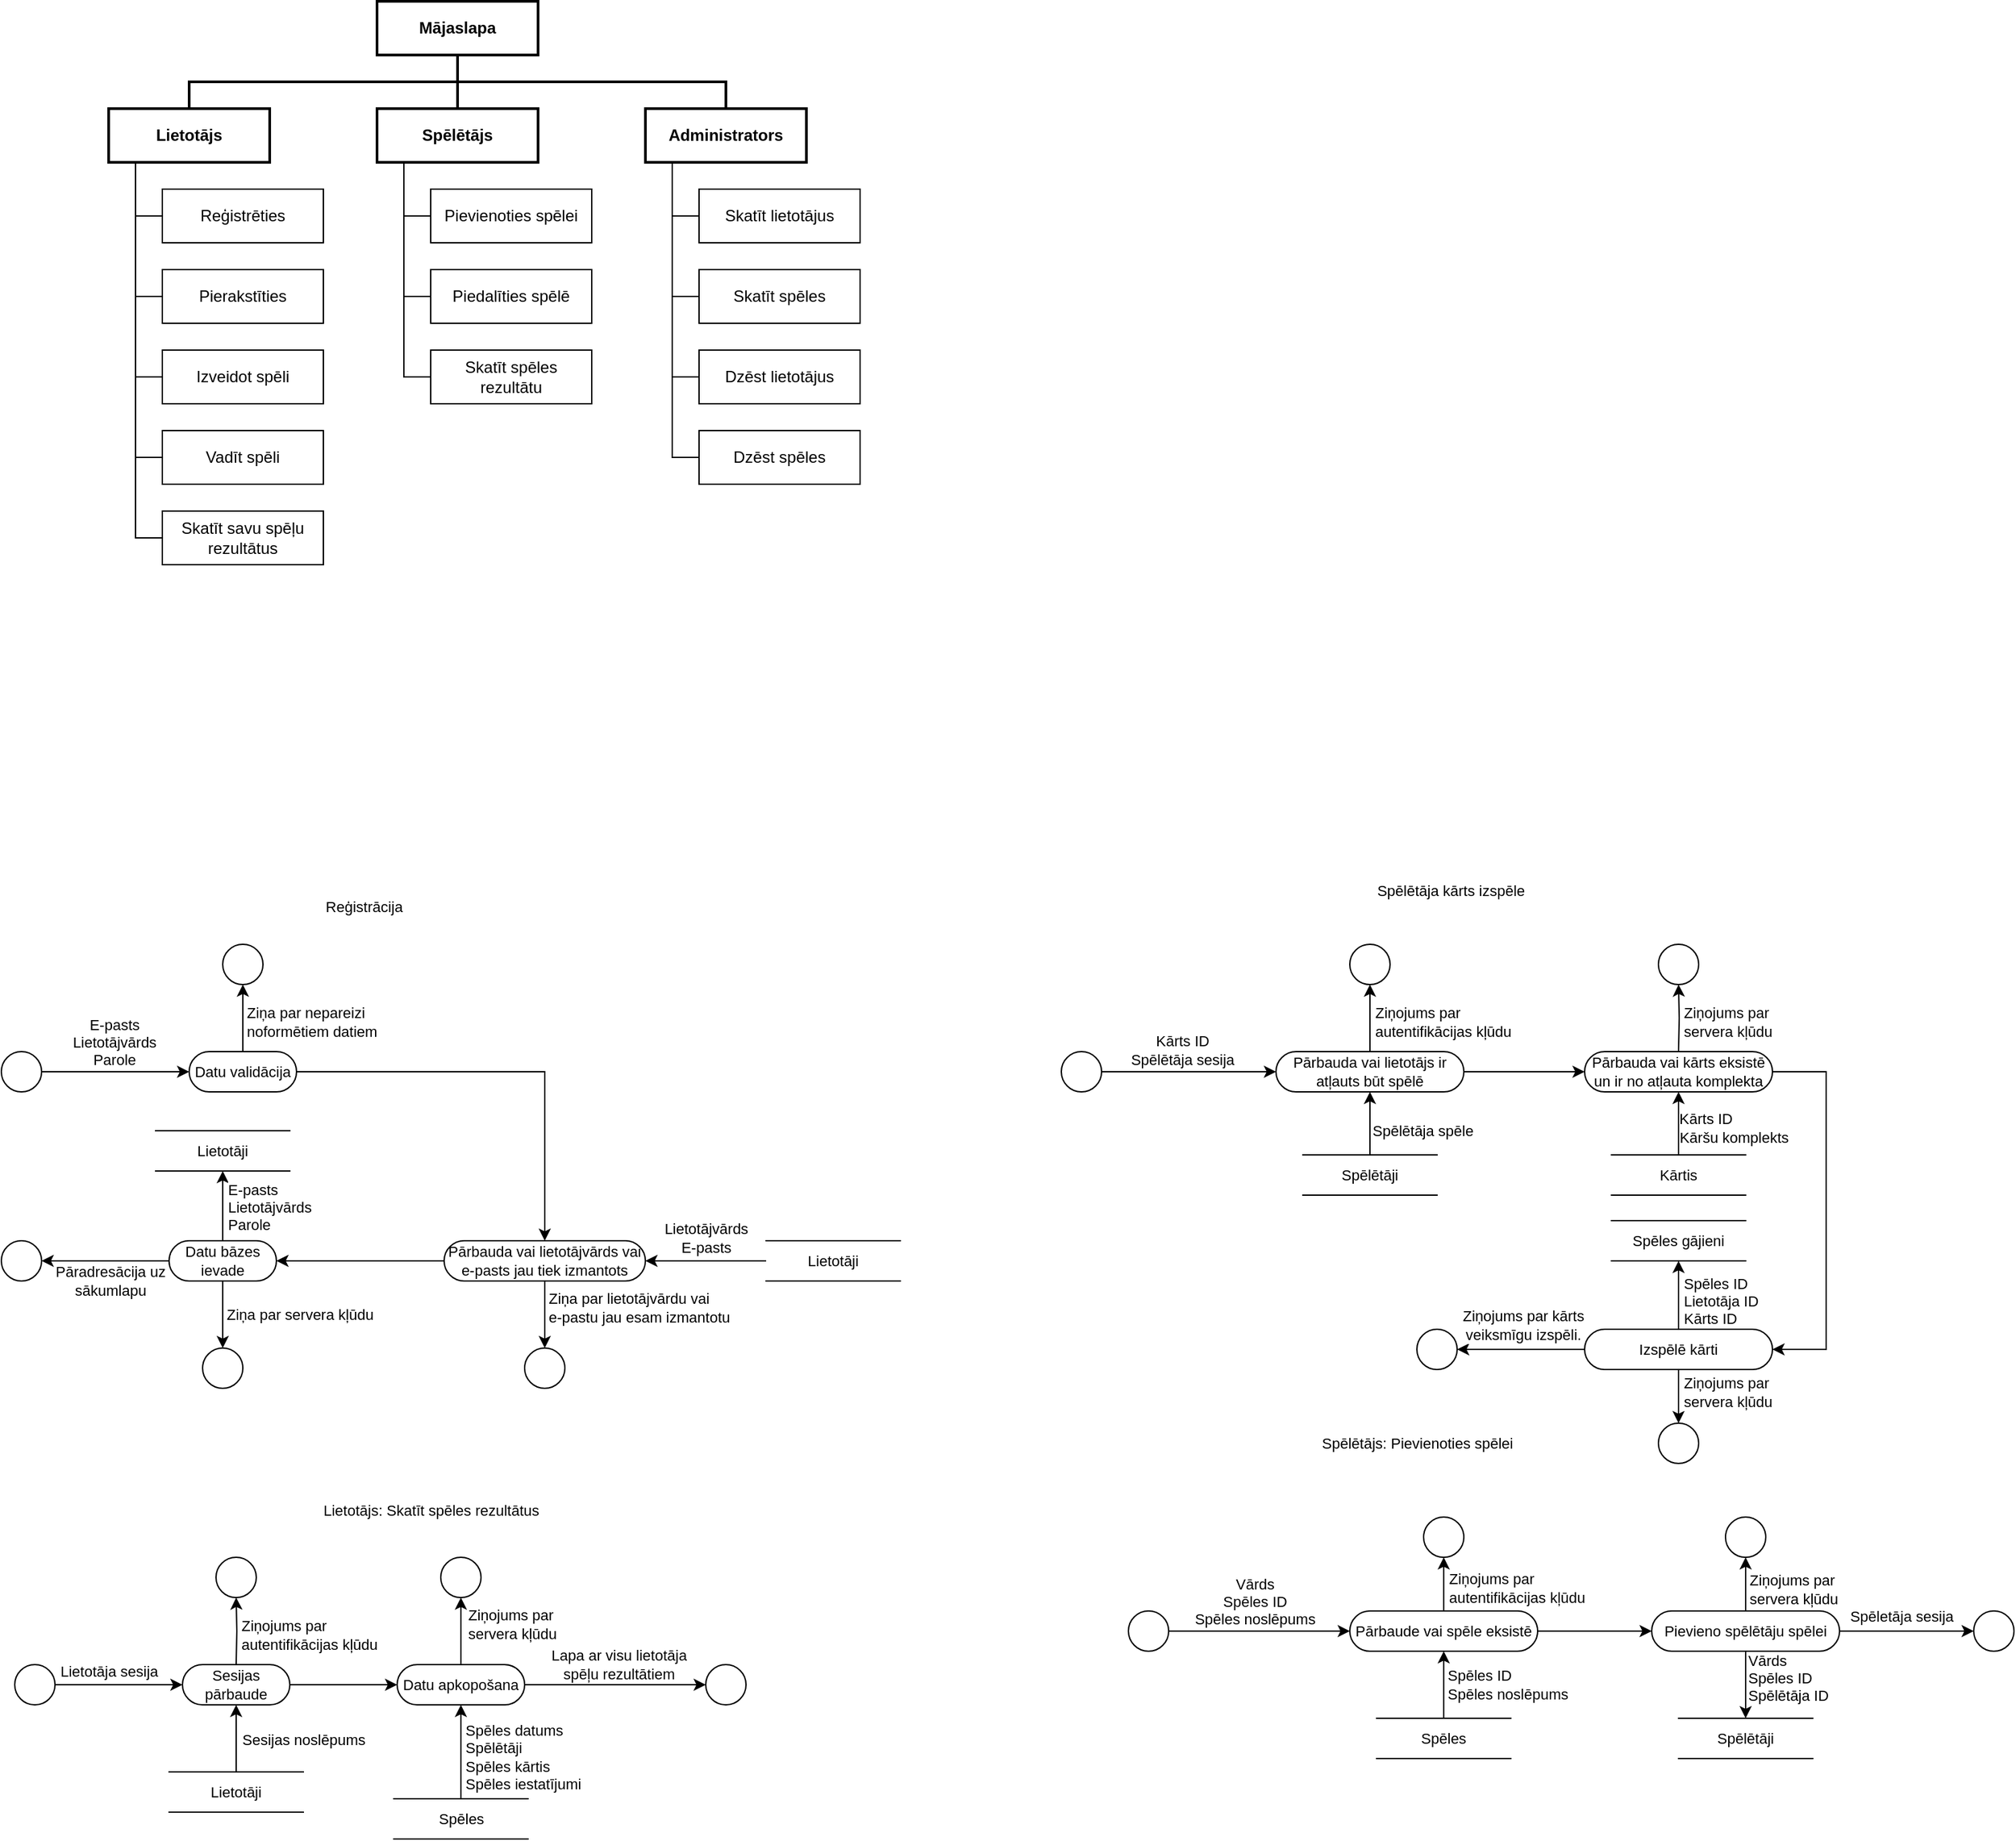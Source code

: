 <mxfile version="22.1.3" type="github">
  <diagram name="Page-1" id="y6iwyL3jviqNe1969kEd">
    <mxGraphModel dx="869" dy="479" grid="1" gridSize="10" guides="1" tooltips="1" connect="1" arrows="1" fold="1" page="1" pageScale="1" pageWidth="850" pageHeight="1100" math="0" shadow="0">
      <root>
        <mxCell id="0" />
        <mxCell id="1" parent="0" />
        <mxCell id="qmBsTYbLXerOwTPvDhYZ-17" style="edgeStyle=orthogonalEdgeStyle;rounded=0;orthogonalLoop=1;jettySize=auto;html=1;entryX=0.5;entryY=0;entryDx=0;entryDy=0;endArrow=none;endFill=0;exitX=0.5;exitY=1;exitDx=0;exitDy=0;strokeWidth=2;fontStyle=1" edge="1" parent="1" source="qmBsTYbLXerOwTPvDhYZ-1" target="qmBsTYbLXerOwTPvDhYZ-2">
          <mxGeometry relative="1" as="geometry" />
        </mxCell>
        <mxCell id="qmBsTYbLXerOwTPvDhYZ-18" style="edgeStyle=orthogonalEdgeStyle;rounded=0;orthogonalLoop=1;jettySize=auto;html=1;endArrow=none;endFill=0;strokeWidth=2;fontStyle=1" edge="1" parent="1" source="qmBsTYbLXerOwTPvDhYZ-1" target="qmBsTYbLXerOwTPvDhYZ-3">
          <mxGeometry relative="1" as="geometry" />
        </mxCell>
        <mxCell id="qmBsTYbLXerOwTPvDhYZ-19" style="edgeStyle=orthogonalEdgeStyle;shape=connector;rounded=0;orthogonalLoop=1;jettySize=auto;html=1;entryX=0.5;entryY=0;entryDx=0;entryDy=0;labelBackgroundColor=default;strokeColor=default;align=center;verticalAlign=middle;fontFamily=Helvetica;fontSize=11;fontColor=default;endArrow=none;endFill=0;exitX=0.5;exitY=1;exitDx=0;exitDy=0;strokeWidth=2;fontStyle=1" edge="1" parent="1" source="qmBsTYbLXerOwTPvDhYZ-1" target="qmBsTYbLXerOwTPvDhYZ-4">
          <mxGeometry relative="1" as="geometry" />
        </mxCell>
        <mxCell id="qmBsTYbLXerOwTPvDhYZ-1" value="Mājaslapa" style="rounded=0;whiteSpace=wrap;html=1;strokeWidth=2;fontStyle=1" vertex="1" parent="1">
          <mxGeometry x="360" y="40" width="120" height="40" as="geometry" />
        </mxCell>
        <mxCell id="qmBsTYbLXerOwTPvDhYZ-2" value="Lietotājs" style="rounded=0;whiteSpace=wrap;html=1;strokeWidth=2;fontStyle=1" vertex="1" parent="1">
          <mxGeometry x="160" y="120" width="120" height="40" as="geometry" />
        </mxCell>
        <mxCell id="qmBsTYbLXerOwTPvDhYZ-3" value="Spēlētājs" style="rounded=0;whiteSpace=wrap;html=1;strokeWidth=2;fontStyle=1" vertex="1" parent="1">
          <mxGeometry x="360" y="120" width="120" height="40" as="geometry" />
        </mxCell>
        <mxCell id="qmBsTYbLXerOwTPvDhYZ-4" value="Administrators" style="rounded=0;whiteSpace=wrap;html=1;strokeWidth=2;fontStyle=1" vertex="1" parent="1">
          <mxGeometry x="560" y="120" width="120" height="40" as="geometry" />
        </mxCell>
        <mxCell id="qmBsTYbLXerOwTPvDhYZ-20" style="edgeStyle=orthogonalEdgeStyle;shape=connector;rounded=0;orthogonalLoop=1;jettySize=auto;html=1;labelBackgroundColor=default;strokeColor=default;align=center;verticalAlign=middle;fontFamily=Helvetica;fontSize=11;fontColor=default;endArrow=none;endFill=0;" edge="1" parent="1" source="qmBsTYbLXerOwTPvDhYZ-5">
          <mxGeometry relative="1" as="geometry">
            <mxPoint x="180" y="170" as="targetPoint" />
          </mxGeometry>
        </mxCell>
        <mxCell id="qmBsTYbLXerOwTPvDhYZ-5" value="Reģistrēties" style="rounded=0;whiteSpace=wrap;html=1;" vertex="1" parent="1">
          <mxGeometry x="200" y="180" width="120" height="40" as="geometry" />
        </mxCell>
        <mxCell id="qmBsTYbLXerOwTPvDhYZ-21" style="edgeStyle=orthogonalEdgeStyle;shape=connector;rounded=0;orthogonalLoop=1;jettySize=auto;html=1;labelBackgroundColor=default;strokeColor=default;align=center;verticalAlign=middle;fontFamily=Helvetica;fontSize=11;fontColor=default;endArrow=none;endFill=0;" edge="1" parent="1" source="qmBsTYbLXerOwTPvDhYZ-6">
          <mxGeometry relative="1" as="geometry">
            <mxPoint x="180" y="200" as="targetPoint" />
          </mxGeometry>
        </mxCell>
        <mxCell id="qmBsTYbLXerOwTPvDhYZ-6" value="Pierakstīties" style="rounded=0;whiteSpace=wrap;html=1;" vertex="1" parent="1">
          <mxGeometry x="200" y="240" width="120" height="40" as="geometry" />
        </mxCell>
        <mxCell id="qmBsTYbLXerOwTPvDhYZ-22" style="edgeStyle=orthogonalEdgeStyle;shape=connector;rounded=0;orthogonalLoop=1;jettySize=auto;html=1;labelBackgroundColor=default;strokeColor=default;align=center;verticalAlign=middle;fontFamily=Helvetica;fontSize=11;fontColor=default;endArrow=none;endFill=0;" edge="1" parent="1" source="qmBsTYbLXerOwTPvDhYZ-7">
          <mxGeometry relative="1" as="geometry">
            <mxPoint x="180" y="260" as="targetPoint" />
          </mxGeometry>
        </mxCell>
        <mxCell id="qmBsTYbLXerOwTPvDhYZ-7" value="Izveidot spēli" style="rounded=0;whiteSpace=wrap;html=1;" vertex="1" parent="1">
          <mxGeometry x="200" y="300" width="120" height="40" as="geometry" />
        </mxCell>
        <mxCell id="qmBsTYbLXerOwTPvDhYZ-23" style="edgeStyle=orthogonalEdgeStyle;shape=connector;rounded=0;orthogonalLoop=1;jettySize=auto;html=1;labelBackgroundColor=default;strokeColor=default;align=center;verticalAlign=middle;fontFamily=Helvetica;fontSize=11;fontColor=default;endArrow=none;endFill=0;" edge="1" parent="1" source="qmBsTYbLXerOwTPvDhYZ-8">
          <mxGeometry relative="1" as="geometry">
            <mxPoint x="180" y="310" as="targetPoint" />
          </mxGeometry>
        </mxCell>
        <mxCell id="qmBsTYbLXerOwTPvDhYZ-8" value="Vadīt spēli" style="rounded=0;whiteSpace=wrap;html=1;" vertex="1" parent="1">
          <mxGeometry x="200" y="360" width="120" height="40" as="geometry" />
        </mxCell>
        <mxCell id="qmBsTYbLXerOwTPvDhYZ-24" style="edgeStyle=orthogonalEdgeStyle;shape=connector;rounded=0;orthogonalLoop=1;jettySize=auto;html=1;labelBackgroundColor=default;strokeColor=default;align=center;verticalAlign=middle;fontFamily=Helvetica;fontSize=11;fontColor=default;endArrow=none;endFill=0;" edge="1" parent="1" source="qmBsTYbLXerOwTPvDhYZ-9">
          <mxGeometry relative="1" as="geometry">
            <mxPoint x="180" y="370" as="targetPoint" />
          </mxGeometry>
        </mxCell>
        <mxCell id="qmBsTYbLXerOwTPvDhYZ-9" value="Skatīt savu spēļu &lt;br&gt;rezultātus" style="rounded=0;whiteSpace=wrap;html=1;" vertex="1" parent="1">
          <mxGeometry x="200" y="420" width="120" height="40" as="geometry" />
        </mxCell>
        <mxCell id="qmBsTYbLXerOwTPvDhYZ-25" style="edgeStyle=orthogonalEdgeStyle;shape=connector;rounded=0;orthogonalLoop=1;jettySize=auto;html=1;labelBackgroundColor=default;strokeColor=default;align=center;verticalAlign=middle;fontFamily=Helvetica;fontSize=11;fontColor=default;endArrow=none;endFill=0;" edge="1" parent="1" source="qmBsTYbLXerOwTPvDhYZ-10">
          <mxGeometry relative="1" as="geometry">
            <mxPoint x="380.0" y="170" as="targetPoint" />
          </mxGeometry>
        </mxCell>
        <mxCell id="qmBsTYbLXerOwTPvDhYZ-10" value="Pievienoties spēlei" style="rounded=0;whiteSpace=wrap;html=1;" vertex="1" parent="1">
          <mxGeometry x="400" y="180" width="120" height="40" as="geometry" />
        </mxCell>
        <mxCell id="qmBsTYbLXerOwTPvDhYZ-26" style="edgeStyle=orthogonalEdgeStyle;shape=connector;rounded=0;orthogonalLoop=1;jettySize=auto;html=1;labelBackgroundColor=default;strokeColor=default;align=center;verticalAlign=middle;fontFamily=Helvetica;fontSize=11;fontColor=default;endArrow=none;endFill=0;" edge="1" parent="1" source="qmBsTYbLXerOwTPvDhYZ-11">
          <mxGeometry relative="1" as="geometry">
            <mxPoint x="380.0" y="190" as="targetPoint" />
          </mxGeometry>
        </mxCell>
        <mxCell id="qmBsTYbLXerOwTPvDhYZ-11" value="Piedalīties spēlē" style="rounded=0;whiteSpace=wrap;html=1;" vertex="1" parent="1">
          <mxGeometry x="400" y="240" width="120" height="40" as="geometry" />
        </mxCell>
        <mxCell id="qmBsTYbLXerOwTPvDhYZ-27" style="edgeStyle=orthogonalEdgeStyle;shape=connector;rounded=0;orthogonalLoop=1;jettySize=auto;html=1;labelBackgroundColor=default;strokeColor=default;align=center;verticalAlign=middle;fontFamily=Helvetica;fontSize=11;fontColor=default;endArrow=none;endFill=0;" edge="1" parent="1" source="qmBsTYbLXerOwTPvDhYZ-12">
          <mxGeometry relative="1" as="geometry">
            <mxPoint x="380.0" y="250" as="targetPoint" />
          </mxGeometry>
        </mxCell>
        <mxCell id="qmBsTYbLXerOwTPvDhYZ-12" value="Skatīt spēles&lt;br&gt; rezultātu" style="rounded=0;whiteSpace=wrap;html=1;" vertex="1" parent="1">
          <mxGeometry x="400" y="300" width="120" height="40" as="geometry" />
        </mxCell>
        <mxCell id="qmBsTYbLXerOwTPvDhYZ-28" style="edgeStyle=orthogonalEdgeStyle;shape=connector;rounded=0;orthogonalLoop=1;jettySize=auto;html=1;labelBackgroundColor=default;strokeColor=default;align=center;verticalAlign=middle;fontFamily=Helvetica;fontSize=11;fontColor=default;endArrow=none;endFill=0;" edge="1" parent="1" source="qmBsTYbLXerOwTPvDhYZ-13">
          <mxGeometry relative="1" as="geometry">
            <mxPoint x="580" y="170" as="targetPoint" />
          </mxGeometry>
        </mxCell>
        <mxCell id="qmBsTYbLXerOwTPvDhYZ-13" value="Skatīt lietotājus" style="rounded=0;whiteSpace=wrap;html=1;" vertex="1" parent="1">
          <mxGeometry x="600" y="180" width="120" height="40" as="geometry" />
        </mxCell>
        <mxCell id="qmBsTYbLXerOwTPvDhYZ-29" style="edgeStyle=orthogonalEdgeStyle;shape=connector;rounded=0;orthogonalLoop=1;jettySize=auto;html=1;labelBackgroundColor=default;strokeColor=default;align=center;verticalAlign=middle;fontFamily=Helvetica;fontSize=11;fontColor=default;endArrow=none;endFill=0;" edge="1" parent="1" source="qmBsTYbLXerOwTPvDhYZ-14">
          <mxGeometry relative="1" as="geometry">
            <mxPoint x="580" y="200" as="targetPoint" />
          </mxGeometry>
        </mxCell>
        <mxCell id="qmBsTYbLXerOwTPvDhYZ-14" value="Skatīt spēles" style="rounded=0;whiteSpace=wrap;html=1;" vertex="1" parent="1">
          <mxGeometry x="600" y="240" width="120" height="40" as="geometry" />
        </mxCell>
        <mxCell id="qmBsTYbLXerOwTPvDhYZ-30" style="edgeStyle=orthogonalEdgeStyle;shape=connector;rounded=0;orthogonalLoop=1;jettySize=auto;html=1;labelBackgroundColor=default;strokeColor=default;align=center;verticalAlign=middle;fontFamily=Helvetica;fontSize=11;fontColor=default;endArrow=none;endFill=0;" edge="1" parent="1" source="qmBsTYbLXerOwTPvDhYZ-15">
          <mxGeometry relative="1" as="geometry">
            <mxPoint x="580" y="250" as="targetPoint" />
          </mxGeometry>
        </mxCell>
        <mxCell id="qmBsTYbLXerOwTPvDhYZ-15" value="Dzēst lietotājus" style="rounded=0;whiteSpace=wrap;html=1;" vertex="1" parent="1">
          <mxGeometry x="600" y="300" width="120" height="40" as="geometry" />
        </mxCell>
        <mxCell id="qmBsTYbLXerOwTPvDhYZ-31" style="edgeStyle=orthogonalEdgeStyle;shape=connector;rounded=0;orthogonalLoop=1;jettySize=auto;html=1;labelBackgroundColor=default;strokeColor=default;align=center;verticalAlign=middle;fontFamily=Helvetica;fontSize=11;fontColor=default;endArrow=none;endFill=0;" edge="1" parent="1" source="qmBsTYbLXerOwTPvDhYZ-16">
          <mxGeometry relative="1" as="geometry">
            <mxPoint x="580" y="320" as="targetPoint" />
          </mxGeometry>
        </mxCell>
        <mxCell id="qmBsTYbLXerOwTPvDhYZ-16" value="Dzēst spēles" style="rounded=0;whiteSpace=wrap;html=1;" vertex="1" parent="1">
          <mxGeometry x="600" y="360" width="120" height="40" as="geometry" />
        </mxCell>
        <mxCell id="qmBsTYbLXerOwTPvDhYZ-34" value="" style="edgeStyle=orthogonalEdgeStyle;shape=connector;rounded=0;orthogonalLoop=1;jettySize=auto;html=1;labelBackgroundColor=default;strokeColor=default;align=center;verticalAlign=middle;fontFamily=Helvetica;fontSize=11;fontColor=default;endArrow=classic;endFill=1;" edge="1" parent="1" source="qmBsTYbLXerOwTPvDhYZ-32" target="qmBsTYbLXerOwTPvDhYZ-33">
          <mxGeometry relative="1" as="geometry" />
        </mxCell>
        <mxCell id="qmBsTYbLXerOwTPvDhYZ-35" value="E-pasts&lt;br&gt;Lietotājvārds&lt;br&gt;Parole" style="edgeLabel;html=1;align=center;verticalAlign=middle;resizable=0;points=[];fontSize=11;fontFamily=Helvetica;fontColor=default;" vertex="1" connectable="0" parent="qmBsTYbLXerOwTPvDhYZ-34">
          <mxGeometry x="0.165" y="-1" relative="1" as="geometry">
            <mxPoint x="-10" y="-23" as="offset" />
          </mxGeometry>
        </mxCell>
        <mxCell id="qmBsTYbLXerOwTPvDhYZ-32" value="" style="shape=ellipse;html=1;dashed=0;whiteSpace=wrap;aspect=fixed;perimeter=ellipsePerimeter;fontFamily=Helvetica;fontSize=11;fontColor=default;" vertex="1" parent="1">
          <mxGeometry x="80" y="823" width="30" height="30" as="geometry" />
        </mxCell>
        <mxCell id="qmBsTYbLXerOwTPvDhYZ-37" value="" style="edgeStyle=orthogonalEdgeStyle;shape=connector;rounded=0;orthogonalLoop=1;jettySize=auto;html=1;labelBackgroundColor=default;strokeColor=default;align=center;verticalAlign=middle;fontFamily=Helvetica;fontSize=11;fontColor=default;endArrow=classic;endFill=1;" edge="1" parent="1" source="qmBsTYbLXerOwTPvDhYZ-33" target="qmBsTYbLXerOwTPvDhYZ-36">
          <mxGeometry relative="1" as="geometry" />
        </mxCell>
        <mxCell id="qmBsTYbLXerOwTPvDhYZ-38" value="&lt;div align=&quot;left&quot;&gt;Ziņa par nepareizi &lt;br&gt;&lt;/div&gt;&lt;div align=&quot;left&quot;&gt;noformētiem datiem&lt;br&gt;&lt;/div&gt;" style="edgeLabel;html=1;align=left;verticalAlign=middle;resizable=0;points=[];fontSize=11;fontFamily=Helvetica;fontColor=default;" vertex="1" connectable="0" parent="qmBsTYbLXerOwTPvDhYZ-37">
          <mxGeometry x="0.077" y="1" relative="1" as="geometry">
            <mxPoint x="2" y="5" as="offset" />
          </mxGeometry>
        </mxCell>
        <mxCell id="qmBsTYbLXerOwTPvDhYZ-40" value="" style="edgeStyle=orthogonalEdgeStyle;shape=connector;rounded=0;orthogonalLoop=1;jettySize=auto;html=1;labelBackgroundColor=default;strokeColor=default;align=center;verticalAlign=middle;fontFamily=Helvetica;fontSize=11;fontColor=default;endArrow=classic;endFill=1;" edge="1" parent="1" source="qmBsTYbLXerOwTPvDhYZ-33" target="qmBsTYbLXerOwTPvDhYZ-39">
          <mxGeometry relative="1" as="geometry" />
        </mxCell>
        <mxCell id="qmBsTYbLXerOwTPvDhYZ-33" value="Datu validācija" style="html=1;dashed=0;whiteSpace=wrap;shape=mxgraph.dfd.start;fontFamily=Helvetica;fontSize=11;fontColor=default;" vertex="1" parent="1">
          <mxGeometry x="220" y="823" width="80" height="30" as="geometry" />
        </mxCell>
        <mxCell id="qmBsTYbLXerOwTPvDhYZ-36" value="" style="shape=ellipse;html=1;dashed=0;whiteSpace=wrap;aspect=fixed;perimeter=ellipsePerimeter;fontFamily=Helvetica;fontSize=11;fontColor=default;" vertex="1" parent="1">
          <mxGeometry x="245" y="743" width="30" height="30" as="geometry" />
        </mxCell>
        <mxCell id="qmBsTYbLXerOwTPvDhYZ-39" value="Pārbauda vai lietotājvārds vai e-pasts jau tiek izmantots" style="html=1;dashed=0;whiteSpace=wrap;shape=mxgraph.dfd.start;fontFamily=Helvetica;fontSize=11;fontColor=default;" vertex="1" parent="1">
          <mxGeometry x="410" y="964" width="150" height="30" as="geometry" />
        </mxCell>
        <mxCell id="qmBsTYbLXerOwTPvDhYZ-41" value="" style="edgeStyle=orthogonalEdgeStyle;shape=connector;rounded=0;orthogonalLoop=1;jettySize=auto;html=1;labelBackgroundColor=default;strokeColor=default;align=center;verticalAlign=middle;fontFamily=Helvetica;fontSize=11;fontColor=default;endArrow=classic;endFill=1;exitX=0.5;exitY=0.5;exitDx=0;exitDy=15;exitPerimeter=0;" edge="1" parent="1" target="qmBsTYbLXerOwTPvDhYZ-43" source="qmBsTYbLXerOwTPvDhYZ-39">
          <mxGeometry relative="1" as="geometry">
            <mxPoint x="485" y="954" as="sourcePoint" />
          </mxGeometry>
        </mxCell>
        <mxCell id="qmBsTYbLXerOwTPvDhYZ-42" value="&lt;div align=&quot;left&quot;&gt;Ziņa par lietotājvārdu vai&amp;nbsp;&lt;/div&gt;&lt;div align=&quot;left&quot;&gt;e-pastu jau esam izmantotu&lt;br&gt;&lt;/div&gt;" style="edgeLabel;html=1;align=left;verticalAlign=middle;resizable=0;points=[];fontSize=11;fontFamily=Helvetica;fontColor=default;" vertex="1" connectable="0" parent="qmBsTYbLXerOwTPvDhYZ-41">
          <mxGeometry x="0.077" y="1" relative="1" as="geometry">
            <mxPoint y="-7" as="offset" />
          </mxGeometry>
        </mxCell>
        <mxCell id="qmBsTYbLXerOwTPvDhYZ-43" value="" style="shape=ellipse;html=1;dashed=0;whiteSpace=wrap;aspect=fixed;perimeter=ellipsePerimeter;fontFamily=Helvetica;fontSize=11;fontColor=default;" vertex="1" parent="1">
          <mxGeometry x="470" y="1044" width="30" height="30" as="geometry" />
        </mxCell>
        <mxCell id="qmBsTYbLXerOwTPvDhYZ-48" value="" style="edgeStyle=orthogonalEdgeStyle;shape=connector;rounded=0;orthogonalLoop=1;jettySize=auto;html=1;labelBackgroundColor=default;strokeColor=default;align=center;verticalAlign=middle;fontFamily=Helvetica;fontSize=11;fontColor=default;endArrow=classic;endFill=1;" edge="1" parent="1" source="qmBsTYbLXerOwTPvDhYZ-45" target="qmBsTYbLXerOwTPvDhYZ-47">
          <mxGeometry relative="1" as="geometry" />
        </mxCell>
        <mxCell id="qmBsTYbLXerOwTPvDhYZ-49" value="Ziņa par servera kļūdu" style="edgeLabel;html=1;align=left;verticalAlign=middle;resizable=0;points=[];fontSize=11;fontFamily=Helvetica;fontColor=default;" vertex="1" connectable="0" parent="qmBsTYbLXerOwTPvDhYZ-48">
          <mxGeometry x="0.007" relative="1" as="geometry">
            <mxPoint x="1" as="offset" />
          </mxGeometry>
        </mxCell>
        <mxCell id="qmBsTYbLXerOwTPvDhYZ-53" value="" style="edgeStyle=orthogonalEdgeStyle;shape=connector;rounded=0;orthogonalLoop=1;jettySize=auto;html=1;labelBackgroundColor=default;strokeColor=default;align=center;verticalAlign=middle;fontFamily=Helvetica;fontSize=11;fontColor=default;endArrow=classic;endFill=1;" edge="1" parent="1" source="qmBsTYbLXerOwTPvDhYZ-45" target="qmBsTYbLXerOwTPvDhYZ-50">
          <mxGeometry relative="1" as="geometry" />
        </mxCell>
        <mxCell id="qmBsTYbLXerOwTPvDhYZ-54" value="&lt;div align=&quot;left&quot;&gt;E-pasts&lt;br&gt;Lietotājvārds&lt;br&gt;&lt;/div&gt;&lt;div align=&quot;left&quot;&gt;Parole&lt;/div&gt;" style="edgeLabel;html=1;align=left;verticalAlign=middle;resizable=0;points=[];fontSize=11;fontFamily=Helvetica;fontColor=default;" vertex="1" connectable="0" parent="qmBsTYbLXerOwTPvDhYZ-53">
          <mxGeometry x="0.162" y="-2" relative="1" as="geometry">
            <mxPoint y="5" as="offset" />
          </mxGeometry>
        </mxCell>
        <mxCell id="qmBsTYbLXerOwTPvDhYZ-59" value="" style="edgeStyle=orthogonalEdgeStyle;shape=connector;rounded=0;orthogonalLoop=1;jettySize=auto;html=1;labelBackgroundColor=default;strokeColor=default;align=center;verticalAlign=middle;fontFamily=Helvetica;fontSize=11;fontColor=default;endArrow=classic;endFill=1;" edge="1" parent="1" source="qmBsTYbLXerOwTPvDhYZ-45" target="qmBsTYbLXerOwTPvDhYZ-58">
          <mxGeometry relative="1" as="geometry" />
        </mxCell>
        <mxCell id="qmBsTYbLXerOwTPvDhYZ-60" value="Pāradresācija uz &lt;br&gt;sākumlapu" style="edgeLabel;html=1;align=center;verticalAlign=middle;resizable=0;points=[];fontSize=11;fontFamily=Helvetica;fontColor=default;" vertex="1" connectable="0" parent="qmBsTYbLXerOwTPvDhYZ-59">
          <mxGeometry x="0.195" y="2" relative="1" as="geometry">
            <mxPoint x="13" y="13" as="offset" />
          </mxGeometry>
        </mxCell>
        <mxCell id="qmBsTYbLXerOwTPvDhYZ-45" value="Datu bāzes ievade" style="html=1;dashed=0;whiteSpace=wrap;shape=mxgraph.dfd.start;fontFamily=Helvetica;fontSize=11;fontColor=default;" vertex="1" parent="1">
          <mxGeometry x="205" y="964" width="80" height="30" as="geometry" />
        </mxCell>
        <mxCell id="qmBsTYbLXerOwTPvDhYZ-46" style="edgeStyle=orthogonalEdgeStyle;shape=connector;rounded=0;orthogonalLoop=1;jettySize=auto;html=1;entryX=1;entryY=0.5;entryDx=0;entryDy=0;entryPerimeter=0;labelBackgroundColor=default;strokeColor=default;align=center;verticalAlign=middle;fontFamily=Helvetica;fontSize=11;fontColor=default;endArrow=classic;endFill=1;exitX=0;exitY=0.5;exitDx=0;exitDy=0;exitPerimeter=0;" edge="1" parent="1" source="qmBsTYbLXerOwTPvDhYZ-39" target="qmBsTYbLXerOwTPvDhYZ-45">
          <mxGeometry relative="1" as="geometry" />
        </mxCell>
        <mxCell id="qmBsTYbLXerOwTPvDhYZ-47" value="" style="shape=ellipse;html=1;dashed=0;whiteSpace=wrap;aspect=fixed;perimeter=ellipsePerimeter;fontFamily=Helvetica;fontSize=11;fontColor=default;" vertex="1" parent="1">
          <mxGeometry x="230" y="1044" width="30" height="30" as="geometry" />
        </mxCell>
        <mxCell id="qmBsTYbLXerOwTPvDhYZ-50" value="Lietotāji" style="html=1;dashed=0;whiteSpace=wrap;shape=partialRectangle;right=0;left=0;fontFamily=Helvetica;fontSize=11;fontColor=default;" vertex="1" parent="1">
          <mxGeometry x="195" y="882" width="100" height="30" as="geometry" />
        </mxCell>
        <mxCell id="qmBsTYbLXerOwTPvDhYZ-56" value="" style="edgeStyle=orthogonalEdgeStyle;shape=connector;rounded=0;orthogonalLoop=1;jettySize=auto;html=1;labelBackgroundColor=default;strokeColor=default;align=center;verticalAlign=middle;fontFamily=Helvetica;fontSize=11;fontColor=default;endArrow=classic;endFill=1;" edge="1" parent="1" source="qmBsTYbLXerOwTPvDhYZ-55" target="qmBsTYbLXerOwTPvDhYZ-39">
          <mxGeometry relative="1" as="geometry" />
        </mxCell>
        <mxCell id="qmBsTYbLXerOwTPvDhYZ-57" value="&lt;div align=&quot;center&quot;&gt;Lietotājvārds&lt;br&gt;&lt;/div&gt;&lt;div align=&quot;center&quot;&gt;E-pasts&lt;br&gt;&lt;/div&gt;" style="edgeLabel;html=1;align=center;verticalAlign=middle;resizable=0;points=[];fontSize=11;fontFamily=Helvetica;fontColor=default;" vertex="1" connectable="0" parent="qmBsTYbLXerOwTPvDhYZ-56">
          <mxGeometry x="0.075" y="1" relative="1" as="geometry">
            <mxPoint x="3" y="-18" as="offset" />
          </mxGeometry>
        </mxCell>
        <mxCell id="qmBsTYbLXerOwTPvDhYZ-55" value="Lietotāji" style="html=1;dashed=0;whiteSpace=wrap;shape=partialRectangle;right=0;left=0;fontFamily=Helvetica;fontSize=11;fontColor=default;" vertex="1" parent="1">
          <mxGeometry x="650" y="964" width="100" height="30" as="geometry" />
        </mxCell>
        <mxCell id="qmBsTYbLXerOwTPvDhYZ-58" value="" style="shape=ellipse;html=1;dashed=0;whiteSpace=wrap;aspect=fixed;perimeter=ellipsePerimeter;fontFamily=Helvetica;fontSize=11;fontColor=default;" vertex="1" parent="1">
          <mxGeometry x="80" y="964" width="30" height="30" as="geometry" />
        </mxCell>
        <mxCell id="qmBsTYbLXerOwTPvDhYZ-61" value="Reģistrācija" style="text;html=1;align=center;verticalAlign=middle;resizable=0;points=[];autosize=1;strokeColor=none;fillColor=none;fontSize=11;fontFamily=Helvetica;fontColor=default;" vertex="1" parent="1">
          <mxGeometry x="310" y="700" width="80" height="30" as="geometry" />
        </mxCell>
        <mxCell id="qmBsTYbLXerOwTPvDhYZ-64" style="edgeStyle=orthogonalEdgeStyle;shape=connector;rounded=0;orthogonalLoop=1;jettySize=auto;html=1;labelBackgroundColor=default;strokeColor=default;align=center;verticalAlign=middle;fontFamily=Helvetica;fontSize=11;fontColor=default;endArrow=classic;endFill=1;" edge="1" parent="1" source="qmBsTYbLXerOwTPvDhYZ-62" target="qmBsTYbLXerOwTPvDhYZ-63">
          <mxGeometry relative="1" as="geometry" />
        </mxCell>
        <mxCell id="qmBsTYbLXerOwTPvDhYZ-65" value="Kārts ID&lt;br&gt;Spēlētāja sesija" style="edgeLabel;html=1;align=center;verticalAlign=middle;resizable=0;points=[];fontSize=11;fontFamily=Helvetica;fontColor=default;" vertex="1" connectable="0" parent="qmBsTYbLXerOwTPvDhYZ-64">
          <mxGeometry x="0.092" y="-1" relative="1" as="geometry">
            <mxPoint x="-11" y="-17" as="offset" />
          </mxGeometry>
        </mxCell>
        <mxCell id="qmBsTYbLXerOwTPvDhYZ-62" value="" style="shape=ellipse;html=1;dashed=0;whiteSpace=wrap;aspect=fixed;perimeter=ellipsePerimeter;fontFamily=Helvetica;fontSize=11;fontColor=default;" vertex="1" parent="1">
          <mxGeometry x="870" y="823" width="30" height="30" as="geometry" />
        </mxCell>
        <mxCell id="qmBsTYbLXerOwTPvDhYZ-67" value="" style="edgeStyle=orthogonalEdgeStyle;shape=connector;rounded=0;orthogonalLoop=1;jettySize=auto;html=1;labelBackgroundColor=default;strokeColor=default;align=center;verticalAlign=middle;fontFamily=Helvetica;fontSize=11;fontColor=default;endArrow=classic;endFill=1;" edge="1" parent="1" source="qmBsTYbLXerOwTPvDhYZ-63" target="qmBsTYbLXerOwTPvDhYZ-66">
          <mxGeometry relative="1" as="geometry" />
        </mxCell>
        <mxCell id="qmBsTYbLXerOwTPvDhYZ-68" value="&lt;div align=&quot;left&quot;&gt;Ziņojums par &lt;br&gt;autentifikācijas kļūdu&lt;br&gt;&lt;/div&gt;" style="edgeLabel;html=1;align=left;verticalAlign=middle;resizable=0;points=[];fontSize=11;fontFamily=Helvetica;fontColor=default;" vertex="1" connectable="0" parent="qmBsTYbLXerOwTPvDhYZ-67">
          <mxGeometry x="0.05" y="2" relative="1" as="geometry">
            <mxPoint x="4" y="4" as="offset" />
          </mxGeometry>
        </mxCell>
        <mxCell id="qmBsTYbLXerOwTPvDhYZ-81" value="" style="edgeStyle=orthogonalEdgeStyle;shape=connector;rounded=0;orthogonalLoop=1;jettySize=auto;html=1;labelBackgroundColor=default;strokeColor=default;align=center;verticalAlign=middle;fontFamily=Helvetica;fontSize=11;fontColor=default;endArrow=classic;endFill=1;" edge="1" parent="1" source="qmBsTYbLXerOwTPvDhYZ-63" target="qmBsTYbLXerOwTPvDhYZ-73">
          <mxGeometry relative="1" as="geometry" />
        </mxCell>
        <mxCell id="qmBsTYbLXerOwTPvDhYZ-63" value="Pārbauda vai lietotājs ir atļauts būt spēlē" style="html=1;dashed=0;whiteSpace=wrap;shape=mxgraph.dfd.start;fontFamily=Helvetica;fontSize=11;fontColor=default;" vertex="1" parent="1">
          <mxGeometry x="1030" y="823" width="140" height="30" as="geometry" />
        </mxCell>
        <mxCell id="qmBsTYbLXerOwTPvDhYZ-66" value="" style="shape=ellipse;html=1;dashed=0;whiteSpace=wrap;aspect=fixed;perimeter=ellipsePerimeter;fontFamily=Helvetica;fontSize=11;fontColor=default;" vertex="1" parent="1">
          <mxGeometry x="1085" y="743" width="30" height="30" as="geometry" />
        </mxCell>
        <mxCell id="qmBsTYbLXerOwTPvDhYZ-71" value="" style="edgeStyle=orthogonalEdgeStyle;shape=connector;rounded=0;orthogonalLoop=1;jettySize=auto;html=1;labelBackgroundColor=default;strokeColor=default;align=center;verticalAlign=middle;fontFamily=Helvetica;fontSize=11;fontColor=default;endArrow=classic;endFill=1;" edge="1" parent="1" source="qmBsTYbLXerOwTPvDhYZ-69" target="qmBsTYbLXerOwTPvDhYZ-63">
          <mxGeometry relative="1" as="geometry" />
        </mxCell>
        <mxCell id="qmBsTYbLXerOwTPvDhYZ-72" value="&lt;div align=&quot;left&quot;&gt;Spēlētāja spēle&lt;/div&gt;" style="edgeLabel;html=1;align=left;verticalAlign=middle;resizable=0;points=[];fontSize=11;fontFamily=Helvetica;fontColor=default;" vertex="1" connectable="0" parent="qmBsTYbLXerOwTPvDhYZ-71">
          <mxGeometry x="0.041" y="-3" relative="1" as="geometry">
            <mxPoint x="-3" y="6" as="offset" />
          </mxGeometry>
        </mxCell>
        <mxCell id="qmBsTYbLXerOwTPvDhYZ-69" value="Spēlētāji" style="html=1;dashed=0;whiteSpace=wrap;shape=partialRectangle;right=0;left=0;fontFamily=Helvetica;fontSize=11;fontColor=default;" vertex="1" parent="1">
          <mxGeometry x="1050" y="900" width="100" height="30" as="geometry" />
        </mxCell>
        <mxCell id="qmBsTYbLXerOwTPvDhYZ-73" value="Pārbauda vai kārts eksistē&lt;br&gt;un ir no atļauta komplekta" style="html=1;dashed=0;whiteSpace=wrap;shape=mxgraph.dfd.start;fontFamily=Helvetica;fontSize=11;fontColor=default;" vertex="1" parent="1">
          <mxGeometry x="1260" y="823" width="140" height="30" as="geometry" />
        </mxCell>
        <mxCell id="qmBsTYbLXerOwTPvDhYZ-75" value="" style="edgeStyle=orthogonalEdgeStyle;shape=connector;rounded=0;orthogonalLoop=1;jettySize=auto;html=1;labelBackgroundColor=default;strokeColor=default;align=center;verticalAlign=middle;fontFamily=Helvetica;fontSize=11;fontColor=default;endArrow=classic;endFill=1;" edge="1" parent="1" source="qmBsTYbLXerOwTPvDhYZ-74" target="qmBsTYbLXerOwTPvDhYZ-73">
          <mxGeometry relative="1" as="geometry" />
        </mxCell>
        <mxCell id="qmBsTYbLXerOwTPvDhYZ-76" value="Kārts ID" style="edgeLabel;html=1;align=center;verticalAlign=middle;resizable=0;points=[];fontSize=11;fontFamily=Helvetica;fontColor=default;" vertex="1" connectable="0" parent="qmBsTYbLXerOwTPvDhYZ-75">
          <mxGeometry x="-0.346" relative="1" as="geometry">
            <mxPoint x="20" y="-12" as="offset" />
          </mxGeometry>
        </mxCell>
        <mxCell id="qmBsTYbLXerOwTPvDhYZ-77" value="Kāršu komplekts" style="edgeLabel;html=1;align=center;verticalAlign=middle;resizable=0;points=[];fontSize=11;fontFamily=Helvetica;fontColor=default;" vertex="1" connectable="0" parent="qmBsTYbLXerOwTPvDhYZ-75">
          <mxGeometry x="-0.475" y="1" relative="1" as="geometry">
            <mxPoint x="42" y="-1" as="offset" />
          </mxGeometry>
        </mxCell>
        <mxCell id="qmBsTYbLXerOwTPvDhYZ-74" value="Kārtis" style="html=1;dashed=0;whiteSpace=wrap;shape=partialRectangle;right=0;left=0;fontFamily=Helvetica;fontSize=11;fontColor=default;" vertex="1" parent="1">
          <mxGeometry x="1280" y="900" width="100" height="30" as="geometry" />
        </mxCell>
        <mxCell id="qmBsTYbLXerOwTPvDhYZ-78" value="" style="edgeStyle=orthogonalEdgeStyle;shape=connector;rounded=0;orthogonalLoop=1;jettySize=auto;html=1;labelBackgroundColor=default;strokeColor=default;align=center;verticalAlign=middle;fontFamily=Helvetica;fontSize=11;fontColor=default;endArrow=classic;endFill=1;" edge="1" parent="1" target="qmBsTYbLXerOwTPvDhYZ-80">
          <mxGeometry relative="1" as="geometry">
            <mxPoint x="1330" y="823" as="sourcePoint" />
          </mxGeometry>
        </mxCell>
        <mxCell id="qmBsTYbLXerOwTPvDhYZ-79" value="&lt;div align=&quot;left&quot;&gt;Ziņojums par &lt;br&gt;servera kļūdu&lt;br&gt;&lt;/div&gt;" style="edgeLabel;html=1;align=left;verticalAlign=middle;resizable=0;points=[];fontSize=11;fontFamily=Helvetica;fontColor=default;" vertex="1" connectable="0" parent="qmBsTYbLXerOwTPvDhYZ-78">
          <mxGeometry x="0.05" y="2" relative="1" as="geometry">
            <mxPoint x="4" y="4" as="offset" />
          </mxGeometry>
        </mxCell>
        <mxCell id="qmBsTYbLXerOwTPvDhYZ-80" value="" style="shape=ellipse;html=1;dashed=0;whiteSpace=wrap;aspect=fixed;perimeter=ellipsePerimeter;fontFamily=Helvetica;fontSize=11;fontColor=default;" vertex="1" parent="1">
          <mxGeometry x="1315" y="743" width="30" height="30" as="geometry" />
        </mxCell>
        <mxCell id="qmBsTYbLXerOwTPvDhYZ-84" value="" style="edgeStyle=orthogonalEdgeStyle;shape=connector;rounded=0;orthogonalLoop=1;jettySize=auto;html=1;labelBackgroundColor=default;strokeColor=default;align=center;verticalAlign=middle;fontFamily=Helvetica;fontSize=11;fontColor=default;endArrow=classic;endFill=1;" edge="1" parent="1" source="qmBsTYbLXerOwTPvDhYZ-82" target="qmBsTYbLXerOwTPvDhYZ-83">
          <mxGeometry relative="1" as="geometry" />
        </mxCell>
        <mxCell id="qmBsTYbLXerOwTPvDhYZ-85" value="&lt;div align=&quot;left&quot;&gt;Spēles ID&lt;br&gt;Lietotāja ID&lt;br&gt;Kārts ID&lt;/div&gt;" style="edgeLabel;html=1;align=left;verticalAlign=middle;resizable=0;points=[];fontSize=11;fontFamily=Helvetica;fontColor=default;" vertex="1" connectable="0" parent="qmBsTYbLXerOwTPvDhYZ-84">
          <mxGeometry x="-0.15" y="1" relative="1" as="geometry">
            <mxPoint x="3" as="offset" />
          </mxGeometry>
        </mxCell>
        <mxCell id="qmBsTYbLXerOwTPvDhYZ-91" value="" style="edgeStyle=orthogonalEdgeStyle;shape=connector;rounded=0;orthogonalLoop=1;jettySize=auto;html=1;labelBackgroundColor=default;strokeColor=default;align=center;verticalAlign=middle;fontFamily=Helvetica;fontSize=11;fontColor=default;endArrow=classic;endFill=1;" edge="1" parent="1" source="qmBsTYbLXerOwTPvDhYZ-82" target="qmBsTYbLXerOwTPvDhYZ-90">
          <mxGeometry relative="1" as="geometry" />
        </mxCell>
        <mxCell id="qmBsTYbLXerOwTPvDhYZ-92" value="Ziņojums par kārts &lt;br&gt;veiksmīgu izspēli." style="edgeLabel;html=1;align=center;verticalAlign=middle;resizable=0;points=[];fontSize=11;fontFamily=Helvetica;fontColor=default;" vertex="1" connectable="0" parent="qmBsTYbLXerOwTPvDhYZ-91">
          <mxGeometry x="-0.199" y="1" relative="1" as="geometry">
            <mxPoint x="-8" y="-19" as="offset" />
          </mxGeometry>
        </mxCell>
        <mxCell id="qmBsTYbLXerOwTPvDhYZ-82" value="Izspēlē kārti" style="html=1;dashed=0;whiteSpace=wrap;shape=mxgraph.dfd.start;fontFamily=Helvetica;fontSize=11;fontColor=default;" vertex="1" parent="1">
          <mxGeometry x="1260" y="1030" width="140" height="30" as="geometry" />
        </mxCell>
        <mxCell id="qmBsTYbLXerOwTPvDhYZ-83" value="Spēles gājieni" style="html=1;dashed=0;whiteSpace=wrap;shape=partialRectangle;right=0;left=0;fontFamily=Helvetica;fontSize=11;fontColor=default;" vertex="1" parent="1">
          <mxGeometry x="1280" y="949" width="100" height="30" as="geometry" />
        </mxCell>
        <mxCell id="qmBsTYbLXerOwTPvDhYZ-86" style="edgeStyle=orthogonalEdgeStyle;shape=connector;rounded=0;orthogonalLoop=1;jettySize=auto;html=1;entryX=1;entryY=0.5;entryDx=0;entryDy=0;entryPerimeter=0;labelBackgroundColor=default;strokeColor=default;align=center;verticalAlign=middle;fontFamily=Helvetica;fontSize=11;fontColor=default;endArrow=classic;endFill=1;exitX=1;exitY=0.5;exitDx=0;exitDy=0;exitPerimeter=0;" edge="1" parent="1" source="qmBsTYbLXerOwTPvDhYZ-73" target="qmBsTYbLXerOwTPvDhYZ-82">
          <mxGeometry relative="1" as="geometry">
            <Array as="points">
              <mxPoint x="1440" y="838" />
              <mxPoint x="1440" y="1045" />
            </Array>
          </mxGeometry>
        </mxCell>
        <mxCell id="qmBsTYbLXerOwTPvDhYZ-87" value="" style="edgeStyle=orthogonalEdgeStyle;shape=connector;rounded=0;orthogonalLoop=1;jettySize=auto;html=1;labelBackgroundColor=default;strokeColor=default;align=center;verticalAlign=middle;fontFamily=Helvetica;fontSize=11;fontColor=default;endArrow=classic;endFill=1;exitX=0.5;exitY=0.5;exitDx=0;exitDy=15;exitPerimeter=0;" edge="1" parent="1" target="qmBsTYbLXerOwTPvDhYZ-89" source="qmBsTYbLXerOwTPvDhYZ-82">
          <mxGeometry relative="1" as="geometry">
            <mxPoint x="1340" y="1190" as="sourcePoint" />
          </mxGeometry>
        </mxCell>
        <mxCell id="qmBsTYbLXerOwTPvDhYZ-88" value="&lt;div align=&quot;left&quot;&gt;Ziņojums par &lt;br&gt;servera kļūdu&lt;br&gt;&lt;/div&gt;" style="edgeLabel;html=1;align=left;verticalAlign=middle;resizable=0;points=[];fontSize=11;fontFamily=Helvetica;fontColor=default;" vertex="1" connectable="0" parent="qmBsTYbLXerOwTPvDhYZ-87">
          <mxGeometry x="0.05" y="2" relative="1" as="geometry">
            <mxPoint y="-4" as="offset" />
          </mxGeometry>
        </mxCell>
        <mxCell id="qmBsTYbLXerOwTPvDhYZ-89" value="" style="shape=ellipse;html=1;dashed=0;whiteSpace=wrap;aspect=fixed;perimeter=ellipsePerimeter;fontFamily=Helvetica;fontSize=11;fontColor=default;" vertex="1" parent="1">
          <mxGeometry x="1315" y="1100" width="30" height="30" as="geometry" />
        </mxCell>
        <mxCell id="qmBsTYbLXerOwTPvDhYZ-90" value="" style="shape=ellipse;html=1;dashed=0;whiteSpace=wrap;aspect=fixed;perimeter=ellipsePerimeter;fontFamily=Helvetica;fontSize=11;fontColor=default;" vertex="1" parent="1">
          <mxGeometry x="1135" y="1030" width="30" height="30" as="geometry" />
        </mxCell>
        <mxCell id="qmBsTYbLXerOwTPvDhYZ-93" value="Spēlētāja kārts izspēle" style="text;html=1;align=center;verticalAlign=middle;resizable=0;points=[];autosize=1;strokeColor=none;fillColor=none;fontSize=11;fontFamily=Helvetica;fontColor=default;" vertex="1" parent="1">
          <mxGeometry x="1095" y="688" width="130" height="30" as="geometry" />
        </mxCell>
        <mxCell id="qmBsTYbLXerOwTPvDhYZ-94" value="Lietotājs: Skatīt spēles rezultātus" style="text;html=1;align=center;verticalAlign=middle;resizable=0;points=[];autosize=1;strokeColor=none;fillColor=none;fontSize=11;fontFamily=Helvetica;fontColor=default;" vertex="1" parent="1">
          <mxGeometry x="310" y="1150" width="180" height="30" as="geometry" />
        </mxCell>
        <mxCell id="qmBsTYbLXerOwTPvDhYZ-97" value="" style="edgeStyle=orthogonalEdgeStyle;shape=connector;rounded=0;orthogonalLoop=1;jettySize=auto;html=1;labelBackgroundColor=default;strokeColor=default;align=center;verticalAlign=middle;fontFamily=Helvetica;fontSize=11;fontColor=default;endArrow=classic;endFill=1;" edge="1" parent="1" source="qmBsTYbLXerOwTPvDhYZ-95" target="qmBsTYbLXerOwTPvDhYZ-96">
          <mxGeometry relative="1" as="geometry" />
        </mxCell>
        <mxCell id="qmBsTYbLXerOwTPvDhYZ-104" value="Lietotāja sesija" style="edgeLabel;html=1;align=center;verticalAlign=middle;resizable=0;points=[];fontSize=11;fontFamily=Helvetica;fontColor=default;" vertex="1" connectable="0" parent="qmBsTYbLXerOwTPvDhYZ-97">
          <mxGeometry x="-0.06" relative="1" as="geometry">
            <mxPoint x="-5" y="-10" as="offset" />
          </mxGeometry>
        </mxCell>
        <mxCell id="qmBsTYbLXerOwTPvDhYZ-95" value="" style="shape=ellipse;html=1;dashed=0;whiteSpace=wrap;aspect=fixed;perimeter=ellipsePerimeter;fontFamily=Helvetica;fontSize=11;fontColor=default;" vertex="1" parent="1">
          <mxGeometry x="90" y="1280" width="30" height="30" as="geometry" />
        </mxCell>
        <mxCell id="qmBsTYbLXerOwTPvDhYZ-106" value="" style="edgeStyle=orthogonalEdgeStyle;shape=connector;rounded=0;orthogonalLoop=1;jettySize=auto;html=1;labelBackgroundColor=default;strokeColor=default;align=center;verticalAlign=middle;fontFamily=Helvetica;fontSize=11;fontColor=default;endArrow=classic;endFill=1;" edge="1" parent="1" source="qmBsTYbLXerOwTPvDhYZ-96" target="qmBsTYbLXerOwTPvDhYZ-105">
          <mxGeometry relative="1" as="geometry" />
        </mxCell>
        <mxCell id="qmBsTYbLXerOwTPvDhYZ-96" value="Sesijas pārbaude" style="html=1;dashed=0;whiteSpace=wrap;shape=mxgraph.dfd.start;fontFamily=Helvetica;fontSize=11;fontColor=default;" vertex="1" parent="1">
          <mxGeometry x="215" y="1280" width="80" height="30" as="geometry" />
        </mxCell>
        <mxCell id="qmBsTYbLXerOwTPvDhYZ-99" value="" style="edgeStyle=orthogonalEdgeStyle;shape=connector;rounded=0;orthogonalLoop=1;jettySize=auto;html=1;labelBackgroundColor=default;strokeColor=default;align=center;verticalAlign=middle;fontFamily=Helvetica;fontSize=11;fontColor=default;endArrow=classic;endFill=1;" edge="1" parent="1" source="qmBsTYbLXerOwTPvDhYZ-98" target="qmBsTYbLXerOwTPvDhYZ-96">
          <mxGeometry relative="1" as="geometry" />
        </mxCell>
        <mxCell id="qmBsTYbLXerOwTPvDhYZ-100" value="Sesijas noslēpums" style="edgeLabel;html=1;align=center;verticalAlign=middle;resizable=0;points=[];fontSize=11;fontFamily=Helvetica;fontColor=default;" vertex="1" connectable="0" parent="qmBsTYbLXerOwTPvDhYZ-99">
          <mxGeometry x="-0.022" relative="1" as="geometry">
            <mxPoint x="50" as="offset" />
          </mxGeometry>
        </mxCell>
        <mxCell id="qmBsTYbLXerOwTPvDhYZ-98" value="Lietotāji" style="html=1;dashed=0;whiteSpace=wrap;shape=partialRectangle;right=0;left=0;fontFamily=Helvetica;fontSize=11;fontColor=default;" vertex="1" parent="1">
          <mxGeometry x="205" y="1360" width="100" height="30" as="geometry" />
        </mxCell>
        <mxCell id="qmBsTYbLXerOwTPvDhYZ-101" value="" style="edgeStyle=orthogonalEdgeStyle;shape=connector;rounded=0;orthogonalLoop=1;jettySize=auto;html=1;labelBackgroundColor=default;strokeColor=default;align=center;verticalAlign=middle;fontFamily=Helvetica;fontSize=11;fontColor=default;endArrow=classic;endFill=1;" edge="1" parent="1" target="qmBsTYbLXerOwTPvDhYZ-103">
          <mxGeometry relative="1" as="geometry">
            <mxPoint x="255" y="1280" as="sourcePoint" />
          </mxGeometry>
        </mxCell>
        <mxCell id="qmBsTYbLXerOwTPvDhYZ-102" value="&lt;div align=&quot;left&quot;&gt;Ziņojums par &lt;br&gt;autentifikācijas kļūdu&lt;br&gt;&lt;/div&gt;" style="edgeLabel;html=1;align=left;verticalAlign=middle;resizable=0;points=[];fontSize=11;fontFamily=Helvetica;fontColor=default;" vertex="1" connectable="0" parent="qmBsTYbLXerOwTPvDhYZ-101">
          <mxGeometry x="0.05" y="2" relative="1" as="geometry">
            <mxPoint x="4" y="4" as="offset" />
          </mxGeometry>
        </mxCell>
        <mxCell id="qmBsTYbLXerOwTPvDhYZ-103" value="" style="shape=ellipse;html=1;dashed=0;whiteSpace=wrap;aspect=fixed;perimeter=ellipsePerimeter;fontFamily=Helvetica;fontSize=11;fontColor=default;" vertex="1" parent="1">
          <mxGeometry x="240" y="1200" width="30" height="30" as="geometry" />
        </mxCell>
        <mxCell id="qmBsTYbLXerOwTPvDhYZ-112" value="" style="edgeStyle=orthogonalEdgeStyle;shape=connector;rounded=0;orthogonalLoop=1;jettySize=auto;html=1;labelBackgroundColor=default;strokeColor=default;align=center;verticalAlign=middle;fontFamily=Helvetica;fontSize=11;fontColor=default;endArrow=classic;endFill=1;" edge="1" parent="1" source="qmBsTYbLXerOwTPvDhYZ-105" target="qmBsTYbLXerOwTPvDhYZ-111">
          <mxGeometry relative="1" as="geometry" />
        </mxCell>
        <mxCell id="qmBsTYbLXerOwTPvDhYZ-113" value="&lt;div align=&quot;left&quot;&gt;Ziņojums par &lt;br&gt;servera kļūdu&lt;/div&gt;" style="edgeLabel;html=1;align=left;verticalAlign=middle;resizable=0;points=[];fontSize=11;fontFamily=Helvetica;fontColor=default;" vertex="1" connectable="0" parent="qmBsTYbLXerOwTPvDhYZ-112">
          <mxGeometry x="-0.386" y="-1" relative="1" as="geometry">
            <mxPoint x="2" y="-15" as="offset" />
          </mxGeometry>
        </mxCell>
        <mxCell id="qmBsTYbLXerOwTPvDhYZ-117" value="" style="edgeStyle=orthogonalEdgeStyle;shape=connector;rounded=0;orthogonalLoop=1;jettySize=auto;html=1;labelBackgroundColor=default;strokeColor=default;align=center;verticalAlign=middle;fontFamily=Helvetica;fontSize=11;fontColor=default;endArrow=classic;endFill=1;" edge="1" parent="1" source="qmBsTYbLXerOwTPvDhYZ-105" target="qmBsTYbLXerOwTPvDhYZ-116">
          <mxGeometry relative="1" as="geometry" />
        </mxCell>
        <mxCell id="qmBsTYbLXerOwTPvDhYZ-118" value="Lapa ar visu lietotāja &lt;br&gt;spēļu rezultātiem" style="edgeLabel;html=1;align=center;verticalAlign=middle;resizable=0;points=[];fontSize=11;fontFamily=Helvetica;fontColor=default;" vertex="1" connectable="0" parent="qmBsTYbLXerOwTPvDhYZ-117">
          <mxGeometry x="-0.096" y="-1" relative="1" as="geometry">
            <mxPoint x="9" y="-16" as="offset" />
          </mxGeometry>
        </mxCell>
        <mxCell id="qmBsTYbLXerOwTPvDhYZ-105" value="Datu apkopošana" style="html=1;dashed=0;whiteSpace=wrap;shape=mxgraph.dfd.start;fontFamily=Helvetica;fontSize=11;fontColor=default;" vertex="1" parent="1">
          <mxGeometry x="375" y="1280" width="95" height="30" as="geometry" />
        </mxCell>
        <mxCell id="qmBsTYbLXerOwTPvDhYZ-111" value="" style="shape=ellipse;html=1;dashed=0;whiteSpace=wrap;aspect=fixed;perimeter=ellipsePerimeter;fontFamily=Helvetica;fontSize=11;fontColor=default;" vertex="1" parent="1">
          <mxGeometry x="407.5" y="1200" width="30" height="30" as="geometry" />
        </mxCell>
        <mxCell id="qmBsTYbLXerOwTPvDhYZ-116" value="" style="shape=ellipse;html=1;dashed=0;whiteSpace=wrap;aspect=fixed;perimeter=ellipsePerimeter;fontFamily=Helvetica;fontSize=11;fontColor=default;" vertex="1" parent="1">
          <mxGeometry x="605" y="1280" width="30" height="30" as="geometry" />
        </mxCell>
        <mxCell id="qmBsTYbLXerOwTPvDhYZ-120" value="" style="edgeStyle=orthogonalEdgeStyle;shape=connector;rounded=0;orthogonalLoop=1;jettySize=auto;html=1;labelBackgroundColor=default;strokeColor=default;align=center;verticalAlign=middle;fontFamily=Helvetica;fontSize=11;fontColor=default;endArrow=classic;endFill=1;" edge="1" parent="1" source="qmBsTYbLXerOwTPvDhYZ-119" target="qmBsTYbLXerOwTPvDhYZ-105">
          <mxGeometry relative="1" as="geometry" />
        </mxCell>
        <mxCell id="qmBsTYbLXerOwTPvDhYZ-121" value="&lt;div align=&quot;left&quot;&gt;Spēles datums&lt;br&gt;Spēlētāji&lt;br&gt;Spēles kārtis&lt;br&gt;&lt;/div&gt;Spēles iestatījumi" style="edgeLabel;html=1;align=left;verticalAlign=middle;resizable=0;points=[];fontSize=11;fontFamily=Helvetica;fontColor=default;" vertex="1" connectable="0" parent="qmBsTYbLXerOwTPvDhYZ-120">
          <mxGeometry x="0.27" relative="1" as="geometry">
            <mxPoint x="1" y="13" as="offset" />
          </mxGeometry>
        </mxCell>
        <mxCell id="qmBsTYbLXerOwTPvDhYZ-119" value="Spēles" style="html=1;dashed=0;whiteSpace=wrap;shape=partialRectangle;right=0;left=0;fontFamily=Helvetica;fontSize=11;fontColor=default;" vertex="1" parent="1">
          <mxGeometry x="372.5" y="1380" width="100" height="30" as="geometry" />
        </mxCell>
        <mxCell id="qmBsTYbLXerOwTPvDhYZ-122" value="Spēlētājs: Pievienoties spēlei" style="text;html=1;align=center;verticalAlign=middle;resizable=0;points=[];autosize=1;strokeColor=none;fillColor=none;fontSize=11;fontFamily=Helvetica;fontColor=default;" vertex="1" parent="1">
          <mxGeometry x="1050" y="1100" width="170" height="30" as="geometry" />
        </mxCell>
        <mxCell id="qmBsTYbLXerOwTPvDhYZ-125" value="" style="edgeStyle=orthogonalEdgeStyle;shape=connector;rounded=0;orthogonalLoop=1;jettySize=auto;html=1;labelBackgroundColor=default;strokeColor=default;align=center;verticalAlign=middle;fontFamily=Helvetica;fontSize=11;fontColor=default;endArrow=classic;endFill=1;" edge="1" parent="1" source="qmBsTYbLXerOwTPvDhYZ-123" target="qmBsTYbLXerOwTPvDhYZ-124">
          <mxGeometry relative="1" as="geometry" />
        </mxCell>
        <mxCell id="qmBsTYbLXerOwTPvDhYZ-126" value="Vārds&lt;br&gt;Spēles ID&lt;br&gt;Spēles noslēpums" style="edgeLabel;html=1;align=center;verticalAlign=middle;resizable=0;points=[];fontSize=11;fontFamily=Helvetica;fontColor=default;" vertex="1" connectable="0" parent="qmBsTYbLXerOwTPvDhYZ-125">
          <mxGeometry x="-0.059" y="1" relative="1" as="geometry">
            <mxPoint y="-21" as="offset" />
          </mxGeometry>
        </mxCell>
        <mxCell id="qmBsTYbLXerOwTPvDhYZ-123" value="" style="shape=ellipse;html=1;dashed=0;whiteSpace=wrap;aspect=fixed;perimeter=ellipsePerimeter;fontFamily=Helvetica;fontSize=11;fontColor=default;" vertex="1" parent="1">
          <mxGeometry x="920" y="1240" width="30" height="30" as="geometry" />
        </mxCell>
        <mxCell id="qmBsTYbLXerOwTPvDhYZ-140" value="" style="edgeStyle=orthogonalEdgeStyle;shape=connector;rounded=0;orthogonalLoop=1;jettySize=auto;html=1;labelBackgroundColor=default;strokeColor=default;align=center;verticalAlign=middle;fontFamily=Helvetica;fontSize=11;fontColor=default;endArrow=classic;endFill=1;" edge="1" parent="1" source="qmBsTYbLXerOwTPvDhYZ-124" target="qmBsTYbLXerOwTPvDhYZ-136">
          <mxGeometry relative="1" as="geometry" />
        </mxCell>
        <mxCell id="qmBsTYbLXerOwTPvDhYZ-124" value="Pārbaude vai spēle eksistē" style="html=1;dashed=0;whiteSpace=wrap;shape=mxgraph.dfd.start;fontFamily=Helvetica;fontSize=11;fontColor=default;" vertex="1" parent="1">
          <mxGeometry x="1085" y="1240" width="140" height="30" as="geometry" />
        </mxCell>
        <mxCell id="qmBsTYbLXerOwTPvDhYZ-128" value="" style="edgeStyle=orthogonalEdgeStyle;shape=connector;rounded=0;orthogonalLoop=1;jettySize=auto;html=1;labelBackgroundColor=default;strokeColor=default;align=center;verticalAlign=middle;fontFamily=Helvetica;fontSize=11;fontColor=default;endArrow=classic;endFill=1;" edge="1" parent="1" source="qmBsTYbLXerOwTPvDhYZ-127" target="qmBsTYbLXerOwTPvDhYZ-124">
          <mxGeometry relative="1" as="geometry" />
        </mxCell>
        <mxCell id="qmBsTYbLXerOwTPvDhYZ-129" value="&lt;div align=&quot;left&quot;&gt;Spēles ID&lt;br&gt;Spēles noslēpums&lt;br&gt;&lt;/div&gt;" style="edgeLabel;html=1;align=left;verticalAlign=middle;resizable=0;points=[];fontSize=11;fontFamily=Helvetica;fontColor=default;" vertex="1" connectable="0" parent="qmBsTYbLXerOwTPvDhYZ-128">
          <mxGeometry x="0.002" relative="1" as="geometry">
            <mxPoint x="1" as="offset" />
          </mxGeometry>
        </mxCell>
        <mxCell id="qmBsTYbLXerOwTPvDhYZ-127" value="Spēles" style="html=1;dashed=0;whiteSpace=wrap;shape=partialRectangle;right=0;left=0;fontFamily=Helvetica;fontSize=11;fontColor=default;" vertex="1" parent="1">
          <mxGeometry x="1105" y="1320" width="100" height="30" as="geometry" />
        </mxCell>
        <mxCell id="qmBsTYbLXerOwTPvDhYZ-133" value="" style="edgeStyle=orthogonalEdgeStyle;shape=connector;rounded=0;orthogonalLoop=1;jettySize=auto;html=1;labelBackgroundColor=default;strokeColor=default;align=center;verticalAlign=middle;fontFamily=Helvetica;fontSize=11;fontColor=default;endArrow=classic;endFill=1;exitX=0.5;exitY=0.5;exitDx=0;exitDy=-15;exitPerimeter=0;" edge="1" parent="1" target="qmBsTYbLXerOwTPvDhYZ-135" source="qmBsTYbLXerOwTPvDhYZ-124">
          <mxGeometry relative="1" as="geometry">
            <mxPoint x="1155" y="1240" as="sourcePoint" />
          </mxGeometry>
        </mxCell>
        <mxCell id="qmBsTYbLXerOwTPvDhYZ-134" value="&lt;div align=&quot;left&quot;&gt;Ziņojums par &lt;br&gt;autentifikācijas kļūdu&lt;br&gt;&lt;/div&gt;" style="edgeLabel;html=1;align=left;verticalAlign=middle;resizable=0;points=[];fontSize=11;fontFamily=Helvetica;fontColor=default;" vertex="1" connectable="0" parent="qmBsTYbLXerOwTPvDhYZ-133">
          <mxGeometry x="0.05" y="2" relative="1" as="geometry">
            <mxPoint x="4" y="4" as="offset" />
          </mxGeometry>
        </mxCell>
        <mxCell id="qmBsTYbLXerOwTPvDhYZ-135" value="" style="shape=ellipse;html=1;dashed=0;whiteSpace=wrap;aspect=fixed;perimeter=ellipsePerimeter;fontFamily=Helvetica;fontSize=11;fontColor=default;" vertex="1" parent="1">
          <mxGeometry x="1140" y="1170" width="30" height="30" as="geometry" />
        </mxCell>
        <mxCell id="qmBsTYbLXerOwTPvDhYZ-142" value="" style="edgeStyle=orthogonalEdgeStyle;shape=connector;rounded=0;orthogonalLoop=1;jettySize=auto;html=1;labelBackgroundColor=default;strokeColor=default;align=center;verticalAlign=middle;fontFamily=Helvetica;fontSize=11;fontColor=default;endArrow=classic;endFill=1;" edge="1" parent="1" source="qmBsTYbLXerOwTPvDhYZ-136" target="qmBsTYbLXerOwTPvDhYZ-141">
          <mxGeometry relative="1" as="geometry" />
        </mxCell>
        <mxCell id="qmBsTYbLXerOwTPvDhYZ-143" value="Spēletāja sesija" style="edgeLabel;html=1;align=center;verticalAlign=middle;resizable=0;points=[];fontSize=11;fontFamily=Helvetica;fontColor=default;" vertex="1" connectable="0" parent="qmBsTYbLXerOwTPvDhYZ-142">
          <mxGeometry x="0.062" y="1" relative="1" as="geometry">
            <mxPoint x="-7" y="-10" as="offset" />
          </mxGeometry>
        </mxCell>
        <mxCell id="qmBsTYbLXerOwTPvDhYZ-145" value="" style="edgeStyle=orthogonalEdgeStyle;shape=connector;rounded=0;orthogonalLoop=1;jettySize=auto;html=1;labelBackgroundColor=default;strokeColor=default;align=center;verticalAlign=middle;fontFamily=Helvetica;fontSize=11;fontColor=default;endArrow=classic;endFill=1;" edge="1" parent="1" source="qmBsTYbLXerOwTPvDhYZ-136" target="qmBsTYbLXerOwTPvDhYZ-144">
          <mxGeometry relative="1" as="geometry" />
        </mxCell>
        <mxCell id="qmBsTYbLXerOwTPvDhYZ-146" value="&lt;div align=&quot;left&quot;&gt;Vārds&lt;br&gt;Spēles ID&lt;br&gt;Spēlētāja ID&lt;/div&gt;" style="edgeLabel;html=1;align=left;verticalAlign=middle;resizable=0;points=[];fontSize=11;fontFamily=Helvetica;fontColor=default;" vertex="1" connectable="0" parent="qmBsTYbLXerOwTPvDhYZ-145">
          <mxGeometry x="-0.221" relative="1" as="geometry">
            <mxPoint as="offset" />
          </mxGeometry>
        </mxCell>
        <mxCell id="qmBsTYbLXerOwTPvDhYZ-136" value="Pievieno spēlētāju spēlei" style="html=1;dashed=0;whiteSpace=wrap;shape=mxgraph.dfd.start;fontFamily=Helvetica;fontSize=11;fontColor=default;" vertex="1" parent="1">
          <mxGeometry x="1310" y="1240" width="140" height="30" as="geometry" />
        </mxCell>
        <mxCell id="qmBsTYbLXerOwTPvDhYZ-137" value="" style="edgeStyle=orthogonalEdgeStyle;shape=connector;rounded=0;orthogonalLoop=1;jettySize=auto;html=1;labelBackgroundColor=default;strokeColor=default;align=center;verticalAlign=middle;fontFamily=Helvetica;fontSize=11;fontColor=default;endArrow=classic;endFill=1;exitX=0.5;exitY=0.5;exitDx=0;exitDy=-15;exitPerimeter=0;" edge="1" parent="1" target="qmBsTYbLXerOwTPvDhYZ-139" source="qmBsTYbLXerOwTPvDhYZ-136">
          <mxGeometry relative="1" as="geometry">
            <mxPoint x="1415" y="1110" as="sourcePoint" />
          </mxGeometry>
        </mxCell>
        <mxCell id="qmBsTYbLXerOwTPvDhYZ-138" value="&lt;div align=&quot;left&quot;&gt;Ziņojums par &lt;br&gt;servera kļūdu&lt;br&gt;&lt;/div&gt;" style="edgeLabel;html=1;align=left;verticalAlign=middle;resizable=0;points=[];fontSize=11;fontFamily=Helvetica;fontColor=default;" vertex="1" connectable="0" parent="qmBsTYbLXerOwTPvDhYZ-137">
          <mxGeometry x="0.05" y="2" relative="1" as="geometry">
            <mxPoint x="3" y="5" as="offset" />
          </mxGeometry>
        </mxCell>
        <mxCell id="qmBsTYbLXerOwTPvDhYZ-139" value="" style="shape=ellipse;html=1;dashed=0;whiteSpace=wrap;aspect=fixed;perimeter=ellipsePerimeter;fontFamily=Helvetica;fontSize=11;fontColor=default;" vertex="1" parent="1">
          <mxGeometry x="1365" y="1170" width="30" height="30" as="geometry" />
        </mxCell>
        <mxCell id="qmBsTYbLXerOwTPvDhYZ-141" value="" style="shape=ellipse;html=1;dashed=0;whiteSpace=wrap;aspect=fixed;perimeter=ellipsePerimeter;fontFamily=Helvetica;fontSize=11;fontColor=default;" vertex="1" parent="1">
          <mxGeometry x="1550" y="1240" width="30" height="30" as="geometry" />
        </mxCell>
        <mxCell id="qmBsTYbLXerOwTPvDhYZ-144" value="Spēlētāji" style="html=1;dashed=0;whiteSpace=wrap;shape=partialRectangle;right=0;left=0;fontFamily=Helvetica;fontSize=11;fontColor=default;" vertex="1" parent="1">
          <mxGeometry x="1330" y="1320" width="100" height="30" as="geometry" />
        </mxCell>
      </root>
    </mxGraphModel>
  </diagram>
</mxfile>
